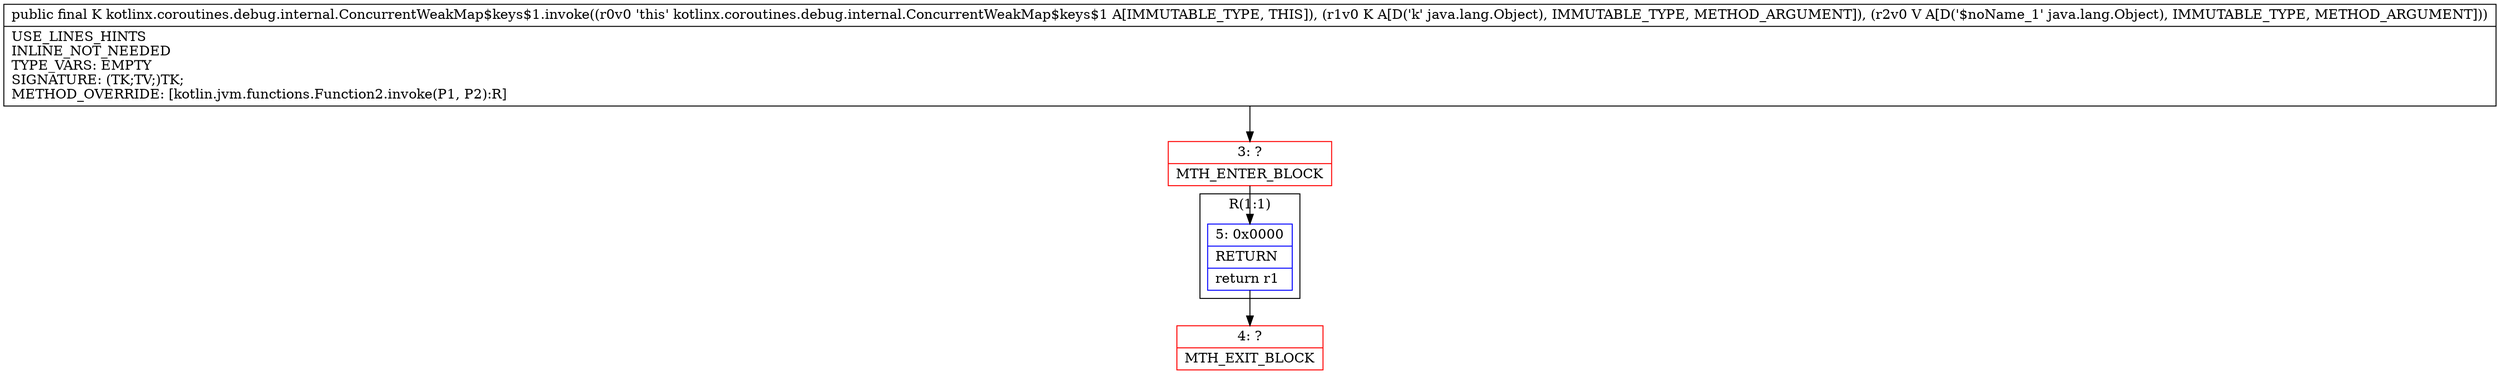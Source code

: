 digraph "CFG forkotlinx.coroutines.debug.internal.ConcurrentWeakMap$keys$1.invoke(Ljava\/lang\/Object;Ljava\/lang\/Object;)Ljava\/lang\/Object;" {
subgraph cluster_Region_1560956797 {
label = "R(1:1)";
node [shape=record,color=blue];
Node_5 [shape=record,label="{5\:\ 0x0000|RETURN\l|return r1\l}"];
}
Node_3 [shape=record,color=red,label="{3\:\ ?|MTH_ENTER_BLOCK\l}"];
Node_4 [shape=record,color=red,label="{4\:\ ?|MTH_EXIT_BLOCK\l}"];
MethodNode[shape=record,label="{public final K kotlinx.coroutines.debug.internal.ConcurrentWeakMap$keys$1.invoke((r0v0 'this' kotlinx.coroutines.debug.internal.ConcurrentWeakMap$keys$1 A[IMMUTABLE_TYPE, THIS]), (r1v0 K A[D('k' java.lang.Object), IMMUTABLE_TYPE, METHOD_ARGUMENT]), (r2v0 V A[D('$noName_1' java.lang.Object), IMMUTABLE_TYPE, METHOD_ARGUMENT]))  | USE_LINES_HINTS\lINLINE_NOT_NEEDED\lTYPE_VARS: EMPTY\lSIGNATURE: (TK;TV;)TK;\lMETHOD_OVERRIDE: [kotlin.jvm.functions.Function2.invoke(P1, P2):R]\l}"];
MethodNode -> Node_3;Node_5 -> Node_4;
Node_3 -> Node_5;
}

